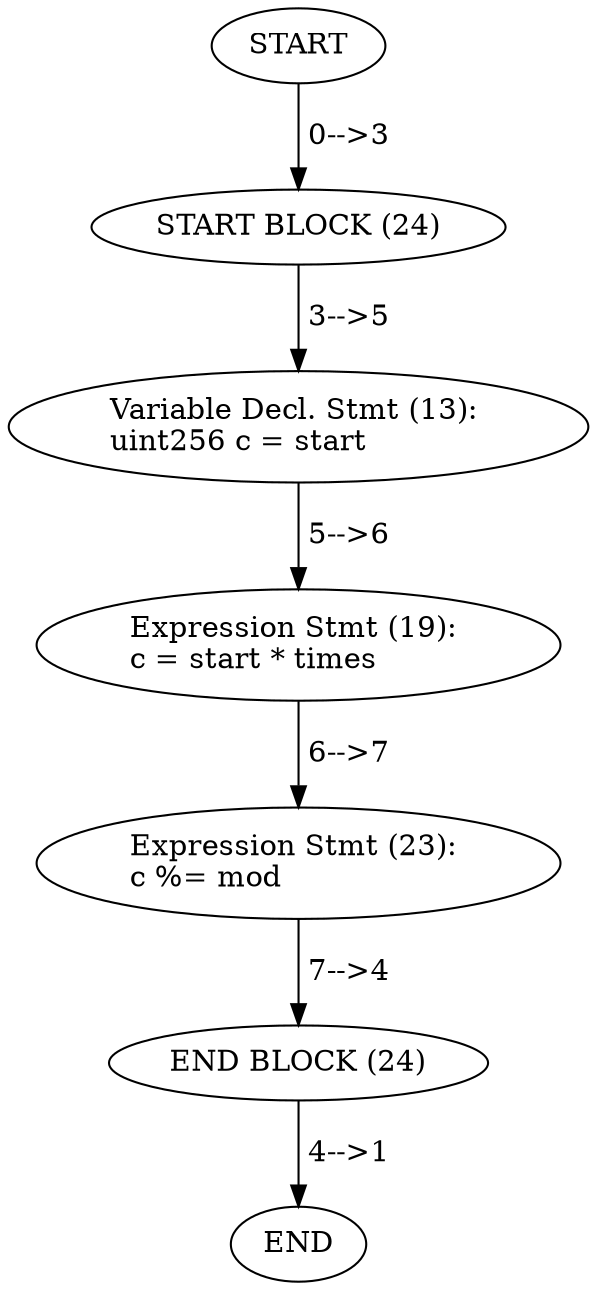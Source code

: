 digraph {
    0 [ label = "END\l" ]
    1 [ label = "END BLOCK (24)\l" ]
    2 [ label = "Expression Stmt (19): \lc = start * times\l" ]
    3 [ label = "Variable Decl. Stmt (13): \luint256 c = start\l" ]
    4 [ label = "Expression Stmt (23): \lc %= mod\l" ]
    5 [ label = "START\l" ]
    6 [ label = "START BLOCK (24)\l" ]
    1 -> 0 [ label = " 4-->1\l" ]
    5 -> 6 [ label = " 0-->3\l" ]
    6 -> 3 [ label = " 3-->5\l" ]
    2 -> 4 [ label = " 6-->7\l" ]
    4 -> 1 [ label = " 7-->4\l" ]
    3 -> 2 [ label = " 5-->6\l" ]
}
